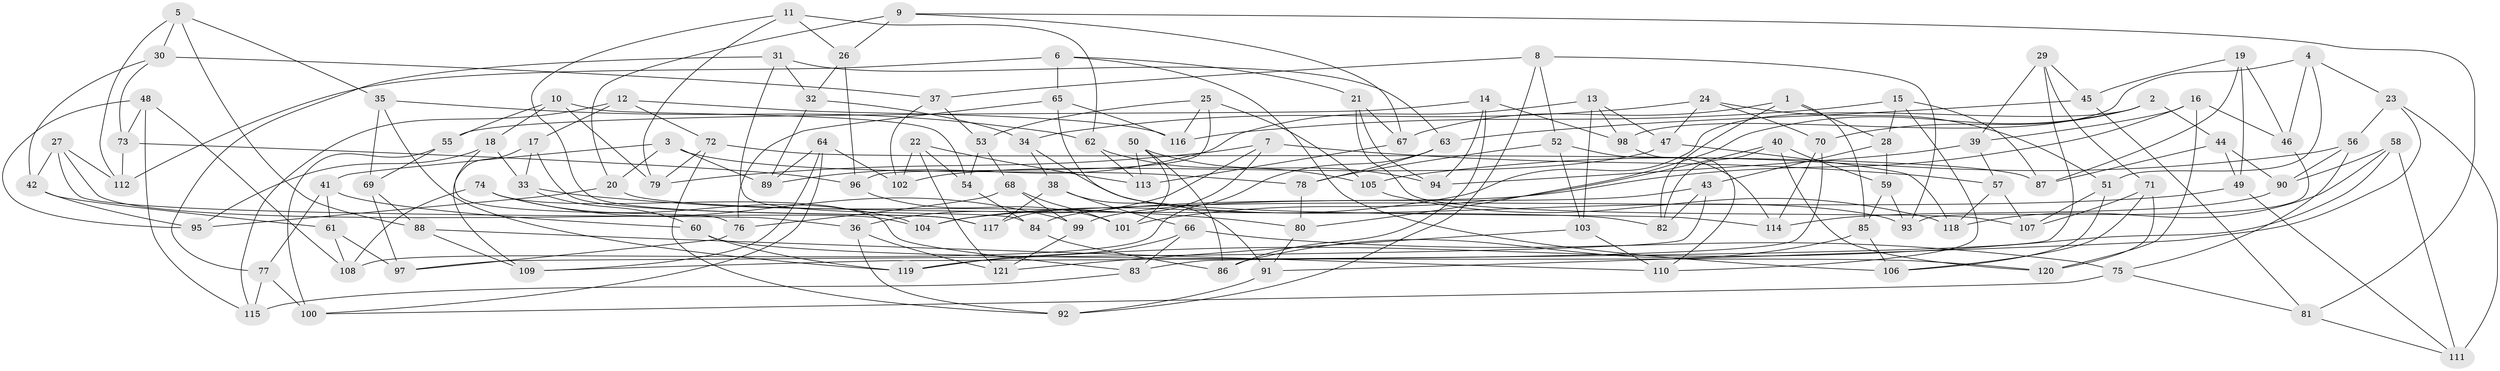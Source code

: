 // coarse degree distribution, {6: 0.5714285714285714, 4: 0.42857142857142855}
// Generated by graph-tools (version 1.1) at 2025/42/03/06/25 10:42:23]
// undirected, 121 vertices, 242 edges
graph export_dot {
graph [start="1"]
  node [color=gray90,style=filled];
  1;
  2;
  3;
  4;
  5;
  6;
  7;
  8;
  9;
  10;
  11;
  12;
  13;
  14;
  15;
  16;
  17;
  18;
  19;
  20;
  21;
  22;
  23;
  24;
  25;
  26;
  27;
  28;
  29;
  30;
  31;
  32;
  33;
  34;
  35;
  36;
  37;
  38;
  39;
  40;
  41;
  42;
  43;
  44;
  45;
  46;
  47;
  48;
  49;
  50;
  51;
  52;
  53;
  54;
  55;
  56;
  57;
  58;
  59;
  60;
  61;
  62;
  63;
  64;
  65;
  66;
  67;
  68;
  69;
  70;
  71;
  72;
  73;
  74;
  75;
  76;
  77;
  78;
  79;
  80;
  81;
  82;
  83;
  84;
  85;
  86;
  87;
  88;
  89;
  90;
  91;
  92;
  93;
  94;
  95;
  96;
  97;
  98;
  99;
  100;
  101;
  102;
  103;
  104;
  105;
  106;
  107;
  108;
  109;
  110;
  111;
  112;
  113;
  114;
  115;
  116;
  117;
  118;
  119;
  120;
  121;
  1 -- 85;
  1 -- 67;
  1 -- 28;
  1 -- 82;
  2 -- 44;
  2 -- 70;
  2 -- 104;
  2 -- 80;
  3 -- 41;
  3 -- 20;
  3 -- 89;
  3 -- 78;
  4 -- 46;
  4 -- 23;
  4 -- 98;
  4 -- 51;
  5 -- 88;
  5 -- 35;
  5 -- 30;
  5 -- 112;
  6 -- 21;
  6 -- 106;
  6 -- 112;
  6 -- 65;
  7 -- 79;
  7 -- 117;
  7 -- 57;
  7 -- 36;
  8 -- 37;
  8 -- 52;
  8 -- 93;
  8 -- 92;
  9 -- 81;
  9 -- 67;
  9 -- 20;
  9 -- 26;
  10 -- 18;
  10 -- 55;
  10 -- 54;
  10 -- 79;
  11 -- 62;
  11 -- 79;
  11 -- 26;
  11 -- 117;
  12 -- 17;
  12 -- 72;
  12 -- 116;
  12 -- 115;
  13 -- 98;
  13 -- 89;
  13 -- 47;
  13 -- 103;
  14 -- 55;
  14 -- 86;
  14 -- 94;
  14 -- 98;
  15 -- 28;
  15 -- 116;
  15 -- 110;
  15 -- 87;
  16 -- 46;
  16 -- 120;
  16 -- 84;
  16 -- 39;
  17 -- 109;
  17 -- 33;
  17 -- 117;
  18 -- 95;
  18 -- 76;
  18 -- 33;
  19 -- 45;
  19 -- 49;
  19 -- 87;
  19 -- 46;
  20 -- 82;
  20 -- 95;
  21 -- 67;
  21 -- 107;
  21 -- 94;
  22 -- 113;
  22 -- 54;
  22 -- 102;
  22 -- 121;
  23 -- 56;
  23 -- 111;
  23 -- 91;
  24 -- 70;
  24 -- 51;
  24 -- 34;
  24 -- 47;
  25 -- 96;
  25 -- 53;
  25 -- 105;
  25 -- 116;
  26 -- 96;
  26 -- 32;
  27 -- 104;
  27 -- 112;
  27 -- 36;
  27 -- 42;
  28 -- 43;
  28 -- 59;
  29 -- 45;
  29 -- 109;
  29 -- 71;
  29 -- 39;
  30 -- 37;
  30 -- 73;
  30 -- 42;
  31 -- 32;
  31 -- 84;
  31 -- 77;
  31 -- 63;
  32 -- 34;
  32 -- 89;
  33 -- 80;
  33 -- 60;
  34 -- 38;
  34 -- 93;
  35 -- 69;
  35 -- 62;
  35 -- 119;
  36 -- 92;
  36 -- 121;
  37 -- 53;
  37 -- 102;
  38 -- 66;
  38 -- 91;
  38 -- 117;
  39 -- 94;
  39 -- 57;
  40 -- 82;
  40 -- 120;
  40 -- 59;
  40 -- 101;
  41 -- 60;
  41 -- 77;
  41 -- 61;
  42 -- 61;
  42 -- 95;
  43 -- 99;
  43 -- 82;
  43 -- 97;
  44 -- 49;
  44 -- 90;
  44 -- 87;
  45 -- 81;
  45 -- 63;
  46 -- 93;
  47 -- 102;
  47 -- 118;
  48 -- 108;
  48 -- 95;
  48 -- 73;
  48 -- 115;
  49 -- 104;
  49 -- 111;
  50 -- 94;
  50 -- 86;
  50 -- 101;
  50 -- 113;
  51 -- 106;
  51 -- 107;
  52 -- 78;
  52 -- 103;
  52 -- 114;
  53 -- 68;
  53 -- 54;
  54 -- 84;
  55 -- 69;
  55 -- 100;
  56 -- 105;
  56 -- 90;
  56 -- 75;
  57 -- 107;
  57 -- 118;
  58 -- 111;
  58 -- 118;
  58 -- 119;
  58 -- 90;
  59 -- 85;
  59 -- 93;
  60 -- 120;
  60 -- 119;
  61 -- 97;
  61 -- 108;
  62 -- 105;
  62 -- 113;
  63 -- 78;
  63 -- 108;
  64 -- 100;
  64 -- 102;
  64 -- 109;
  64 -- 89;
  65 -- 76;
  65 -- 116;
  65 -- 114;
  66 -- 119;
  66 -- 75;
  66 -- 83;
  67 -- 113;
  68 -- 76;
  68 -- 99;
  68 -- 101;
  69 -- 88;
  69 -- 97;
  70 -- 83;
  70 -- 114;
  71 -- 107;
  71 -- 106;
  71 -- 120;
  72 -- 92;
  72 -- 79;
  72 -- 87;
  73 -- 96;
  73 -- 112;
  74 -- 108;
  74 -- 83;
  74 -- 99;
  74 -- 104;
  75 -- 81;
  75 -- 100;
  76 -- 97;
  77 -- 115;
  77 -- 100;
  78 -- 80;
  80 -- 91;
  81 -- 111;
  83 -- 115;
  84 -- 86;
  85 -- 106;
  85 -- 86;
  88 -- 109;
  88 -- 110;
  90 -- 114;
  91 -- 92;
  96 -- 101;
  98 -- 110;
  99 -- 121;
  103 -- 121;
  103 -- 110;
  105 -- 118;
}

